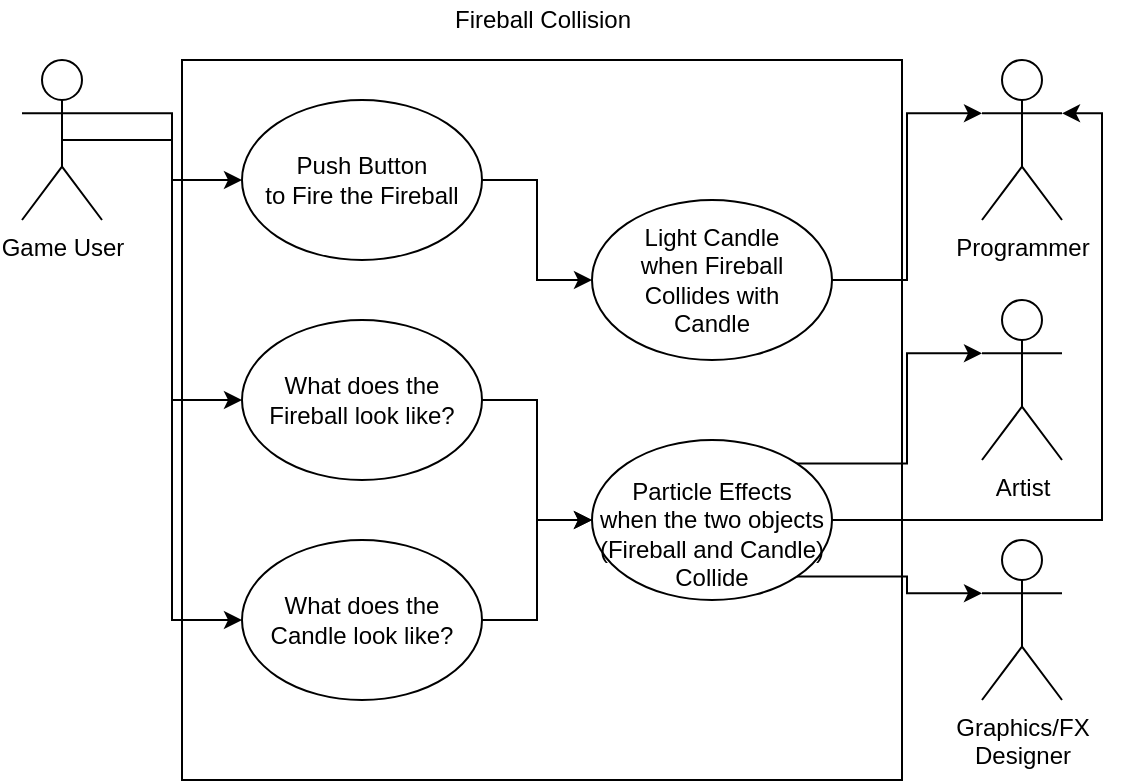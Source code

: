 <mxfile version="12.0.3" type="github" pages="1"><diagram id="yPBEAuFgAv7OTg7j5DpU" name="Page-1"><mxGraphModel dx="854" dy="443" grid="1" gridSize="10" guides="1" tooltips="1" connect="1" arrows="1" fold="1" page="1" pageScale="1" pageWidth="850" pageHeight="1100" math="0" shadow="0"><root><mxCell id="0"/><mxCell id="1" parent="0"/><mxCell id="ET_FwdpcUEo1KBcPczmo-5" value="" style="rounded=0;whiteSpace=wrap;html=1;" vertex="1" parent="1"><mxGeometry x="160" y="80" width="360" height="360" as="geometry"/></mxCell><mxCell id="ET_FwdpcUEo1KBcPczmo-27" style="edgeStyle=orthogonalEdgeStyle;rounded=0;orthogonalLoop=1;jettySize=auto;html=1;exitX=1;exitY=0.333;exitDx=0;exitDy=0;exitPerimeter=0;" edge="1" parent="1" source="ET_FwdpcUEo1KBcPczmo-4" target="ET_FwdpcUEo1KBcPczmo-21"><mxGeometry relative="1" as="geometry"/></mxCell><mxCell id="ET_FwdpcUEo1KBcPczmo-33" style="edgeStyle=orthogonalEdgeStyle;rounded=0;orthogonalLoop=1;jettySize=auto;html=1;exitX=0.5;exitY=0.5;exitDx=0;exitDy=0;exitPerimeter=0;entryX=0;entryY=0.5;entryDx=0;entryDy=0;" edge="1" parent="1" source="ET_FwdpcUEo1KBcPczmo-4" target="ET_FwdpcUEo1KBcPczmo-22"><mxGeometry relative="1" as="geometry"/></mxCell><mxCell id="ET_FwdpcUEo1KBcPczmo-34" style="edgeStyle=orthogonalEdgeStyle;rounded=0;orthogonalLoop=1;jettySize=auto;html=1;entryX=0;entryY=0.5;entryDx=0;entryDy=0;" edge="1" parent="1" source="ET_FwdpcUEo1KBcPczmo-4" target="ET_FwdpcUEo1KBcPczmo-23"><mxGeometry relative="1" as="geometry"/></mxCell><mxCell id="ET_FwdpcUEo1KBcPczmo-4" value="&lt;div&gt;Game User&lt;/div&gt;" style="shape=umlActor;verticalLabelPosition=bottom;labelBackgroundColor=#ffffff;verticalAlign=top;html=1;outlineConnect=0;" vertex="1" parent="1"><mxGeometry x="80" y="80" width="40" height="80" as="geometry"/></mxCell><mxCell id="ET_FwdpcUEo1KBcPczmo-6" value="&lt;div&gt;Programmer&lt;/div&gt;" style="shape=umlActor;verticalLabelPosition=bottom;labelBackgroundColor=#ffffff;verticalAlign=top;html=1;outlineConnect=0;" vertex="1" parent="1"><mxGeometry x="560" y="80" width="40" height="80" as="geometry"/></mxCell><mxCell id="ET_FwdpcUEo1KBcPczmo-15" value="&lt;div&gt;Fireball Collision&lt;/div&gt;" style="text;html=1;resizable=0;autosize=1;align=center;verticalAlign=middle;points=[];fillColor=none;strokeColor=none;rounded=0;" vertex="1" parent="1"><mxGeometry x="285" y="50" width="110" height="20" as="geometry"/></mxCell><mxCell id="ET_FwdpcUEo1KBcPczmo-18" value="&lt;div&gt;Artist&lt;/div&gt;" style="shape=umlActor;verticalLabelPosition=bottom;labelBackgroundColor=#ffffff;verticalAlign=top;html=1;outlineConnect=0;" vertex="1" parent="1"><mxGeometry x="560" y="200" width="40" height="80" as="geometry"/></mxCell><mxCell id="ET_FwdpcUEo1KBcPczmo-19" value="&lt;div&gt;Graphics/FX&lt;/div&gt;&lt;div&gt;Designer&lt;/div&gt;" style="shape=umlActor;verticalLabelPosition=bottom;labelBackgroundColor=#ffffff;verticalAlign=top;html=1;outlineConnect=0;" vertex="1" parent="1"><mxGeometry x="560" y="320" width="40" height="80" as="geometry"/></mxCell><mxCell id="ET_FwdpcUEo1KBcPczmo-28" style="edgeStyle=orthogonalEdgeStyle;rounded=0;orthogonalLoop=1;jettySize=auto;html=1;exitX=1;exitY=0.5;exitDx=0;exitDy=0;" edge="1" parent="1" source="ET_FwdpcUEo1KBcPczmo-21" target="ET_FwdpcUEo1KBcPczmo-24"><mxGeometry relative="1" as="geometry"/></mxCell><mxCell id="ET_FwdpcUEo1KBcPczmo-21" value="&lt;div&gt;Push Button&lt;/div&gt;&lt;div&gt;to Fire the Fireball&lt;br&gt;&lt;/div&gt;" style="ellipse;whiteSpace=wrap;html=1;" vertex="1" parent="1"><mxGeometry x="190" y="100" width="120" height="80" as="geometry"/></mxCell><mxCell id="ET_FwdpcUEo1KBcPczmo-35" style="edgeStyle=orthogonalEdgeStyle;rounded=0;orthogonalLoop=1;jettySize=auto;html=1;exitX=1;exitY=0.5;exitDx=0;exitDy=0;entryX=0;entryY=0.5;entryDx=0;entryDy=0;" edge="1" parent="1" source="ET_FwdpcUEo1KBcPczmo-22" target="ET_FwdpcUEo1KBcPczmo-25"><mxGeometry relative="1" as="geometry"/></mxCell><mxCell id="ET_FwdpcUEo1KBcPczmo-22" value="&lt;div&gt;What does the&lt;/div&gt;&lt;div&gt;Fireball look like?&lt;br&gt;&lt;/div&gt;" style="ellipse;whiteSpace=wrap;html=1;" vertex="1" parent="1"><mxGeometry x="190" y="210" width="120" height="80" as="geometry"/></mxCell><mxCell id="ET_FwdpcUEo1KBcPczmo-36" style="edgeStyle=orthogonalEdgeStyle;rounded=0;orthogonalLoop=1;jettySize=auto;html=1;exitX=1;exitY=0.5;exitDx=0;exitDy=0;" edge="1" parent="1" source="ET_FwdpcUEo1KBcPczmo-23" target="ET_FwdpcUEo1KBcPczmo-25"><mxGeometry relative="1" as="geometry"/></mxCell><mxCell id="ET_FwdpcUEo1KBcPczmo-23" value="&lt;div&gt;What does the&lt;/div&gt;&lt;div&gt;Candle look like?&lt;br&gt;&lt;/div&gt;" style="ellipse;whiteSpace=wrap;html=1;" vertex="1" parent="1"><mxGeometry x="190" y="320" width="120" height="80" as="geometry"/></mxCell><mxCell id="ET_FwdpcUEo1KBcPczmo-29" style="edgeStyle=orthogonalEdgeStyle;rounded=0;orthogonalLoop=1;jettySize=auto;html=1;exitX=1;exitY=0.5;exitDx=0;exitDy=0;entryX=0;entryY=0.333;entryDx=0;entryDy=0;entryPerimeter=0;" edge="1" parent="1" source="ET_FwdpcUEo1KBcPczmo-24" target="ET_FwdpcUEo1KBcPczmo-6"><mxGeometry relative="1" as="geometry"/></mxCell><mxCell id="ET_FwdpcUEo1KBcPczmo-24" value="&lt;div&gt;Light Candle&lt;/div&gt;&lt;div&gt;when Fireball&lt;/div&gt;&lt;div&gt;Collides with&lt;/div&gt;&lt;div&gt;Candle&lt;br&gt;&lt;/div&gt;" style="ellipse;whiteSpace=wrap;html=1;" vertex="1" parent="1"><mxGeometry x="365" y="150" width="120" height="80" as="geometry"/></mxCell><mxCell id="ET_FwdpcUEo1KBcPczmo-39" style="edgeStyle=orthogonalEdgeStyle;rounded=0;orthogonalLoop=1;jettySize=auto;html=1;exitX=1;exitY=0;exitDx=0;exitDy=0;entryX=0;entryY=0.333;entryDx=0;entryDy=0;entryPerimeter=0;" edge="1" parent="1" source="ET_FwdpcUEo1KBcPczmo-25" target="ET_FwdpcUEo1KBcPczmo-18"><mxGeometry relative="1" as="geometry"/></mxCell><mxCell id="ET_FwdpcUEo1KBcPczmo-40" style="edgeStyle=orthogonalEdgeStyle;rounded=0;orthogonalLoop=1;jettySize=auto;html=1;exitX=1;exitY=1;exitDx=0;exitDy=0;entryX=0;entryY=0.333;entryDx=0;entryDy=0;entryPerimeter=0;" edge="1" parent="1" source="ET_FwdpcUEo1KBcPczmo-25" target="ET_FwdpcUEo1KBcPczmo-19"><mxGeometry relative="1" as="geometry"/></mxCell><mxCell id="ET_FwdpcUEo1KBcPczmo-41" style="edgeStyle=orthogonalEdgeStyle;rounded=0;orthogonalLoop=1;jettySize=auto;html=1;exitX=1;exitY=0.5;exitDx=0;exitDy=0;entryX=1;entryY=0.333;entryDx=0;entryDy=0;entryPerimeter=0;" edge="1" parent="1" source="ET_FwdpcUEo1KBcPczmo-25" target="ET_FwdpcUEo1KBcPczmo-6"><mxGeometry relative="1" as="geometry"/></mxCell><mxCell id="ET_FwdpcUEo1KBcPczmo-25" value="&lt;div&gt;&lt;br&gt;&lt;/div&gt;&lt;div&gt;Particle Effects&lt;/div&gt;&lt;div&gt;when the two objects&lt;/div&gt;&lt;div&gt;(Fireball and Candle)&lt;/div&gt;Collide" style="ellipse;whiteSpace=wrap;html=1;" vertex="1" parent="1"><mxGeometry x="365" y="270" width="120" height="80" as="geometry"/></mxCell></root></mxGraphModel></diagram></mxfile>